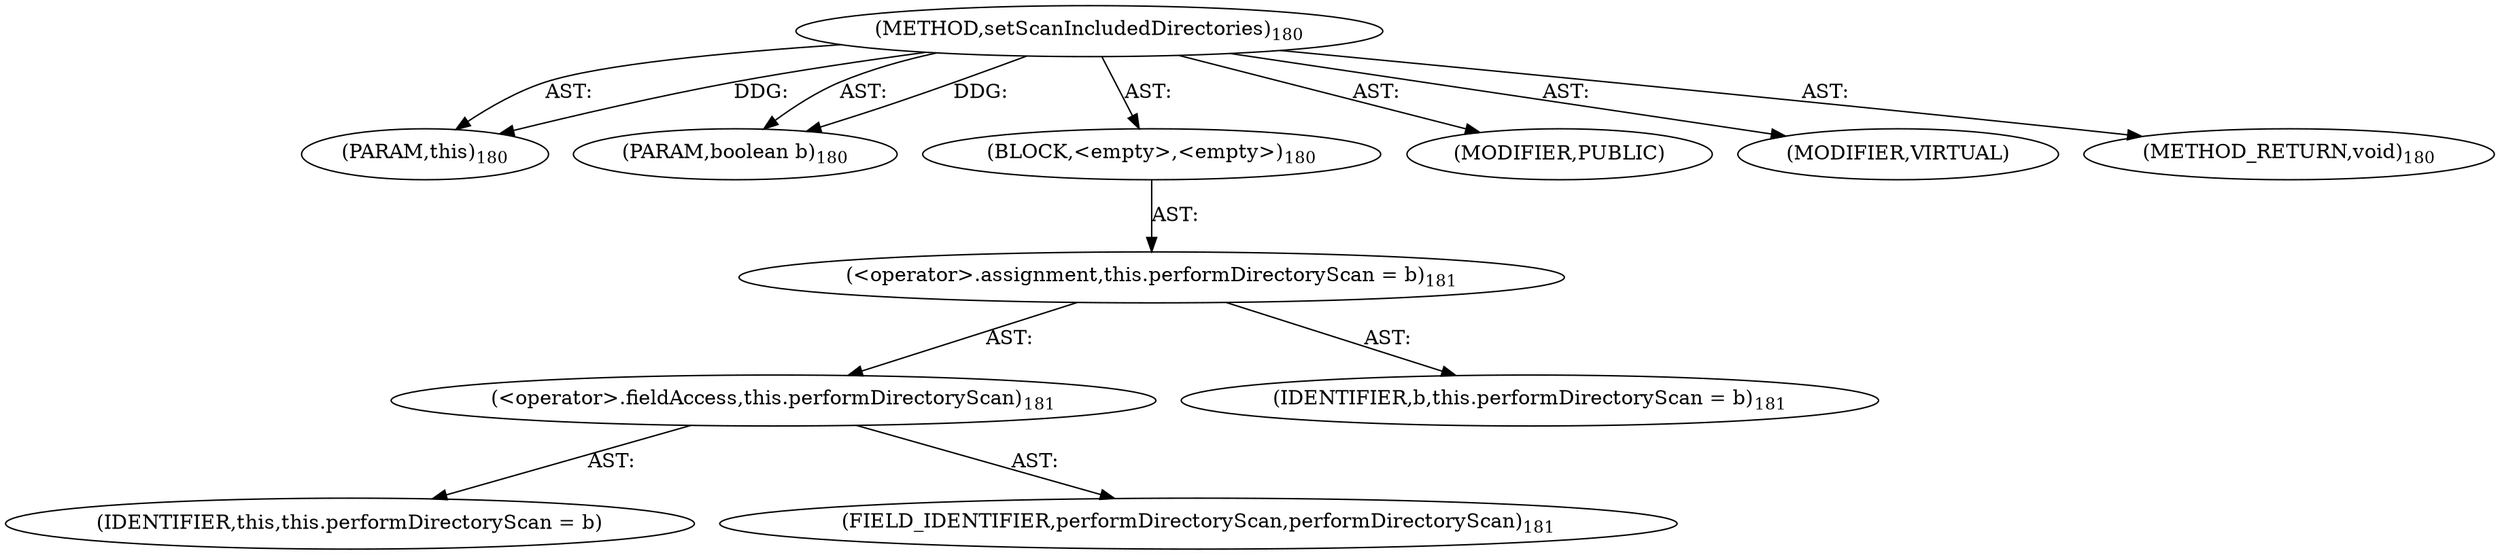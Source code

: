 digraph "setScanIncludedDirectories" {  
"111669149697" [label = <(METHOD,setScanIncludedDirectories)<SUB>180</SUB>> ]
"115964117019" [label = <(PARAM,this)<SUB>180</SUB>> ]
"115964117020" [label = <(PARAM,boolean b)<SUB>180</SUB>> ]
"25769803777" [label = <(BLOCK,&lt;empty&gt;,&lt;empty&gt;)<SUB>180</SUB>> ]
"30064771114" [label = <(&lt;operator&gt;.assignment,this.performDirectoryScan = b)<SUB>181</SUB>> ]
"30064771115" [label = <(&lt;operator&gt;.fieldAccess,this.performDirectoryScan)<SUB>181</SUB>> ]
"68719476819" [label = <(IDENTIFIER,this,this.performDirectoryScan = b)> ]
"55834574867" [label = <(FIELD_IDENTIFIER,performDirectoryScan,performDirectoryScan)<SUB>181</SUB>> ]
"68719476820" [label = <(IDENTIFIER,b,this.performDirectoryScan = b)<SUB>181</SUB>> ]
"133143986202" [label = <(MODIFIER,PUBLIC)> ]
"133143986203" [label = <(MODIFIER,VIRTUAL)> ]
"128849018881" [label = <(METHOD_RETURN,void)<SUB>180</SUB>> ]
  "111669149697" -> "115964117019"  [ label = "AST: "] 
  "111669149697" -> "115964117020"  [ label = "AST: "] 
  "111669149697" -> "25769803777"  [ label = "AST: "] 
  "111669149697" -> "133143986202"  [ label = "AST: "] 
  "111669149697" -> "133143986203"  [ label = "AST: "] 
  "111669149697" -> "128849018881"  [ label = "AST: "] 
  "25769803777" -> "30064771114"  [ label = "AST: "] 
  "30064771114" -> "30064771115"  [ label = "AST: "] 
  "30064771114" -> "68719476820"  [ label = "AST: "] 
  "30064771115" -> "68719476819"  [ label = "AST: "] 
  "30064771115" -> "55834574867"  [ label = "AST: "] 
  "111669149697" -> "115964117019"  [ label = "DDG: "] 
  "111669149697" -> "115964117020"  [ label = "DDG: "] 
}
